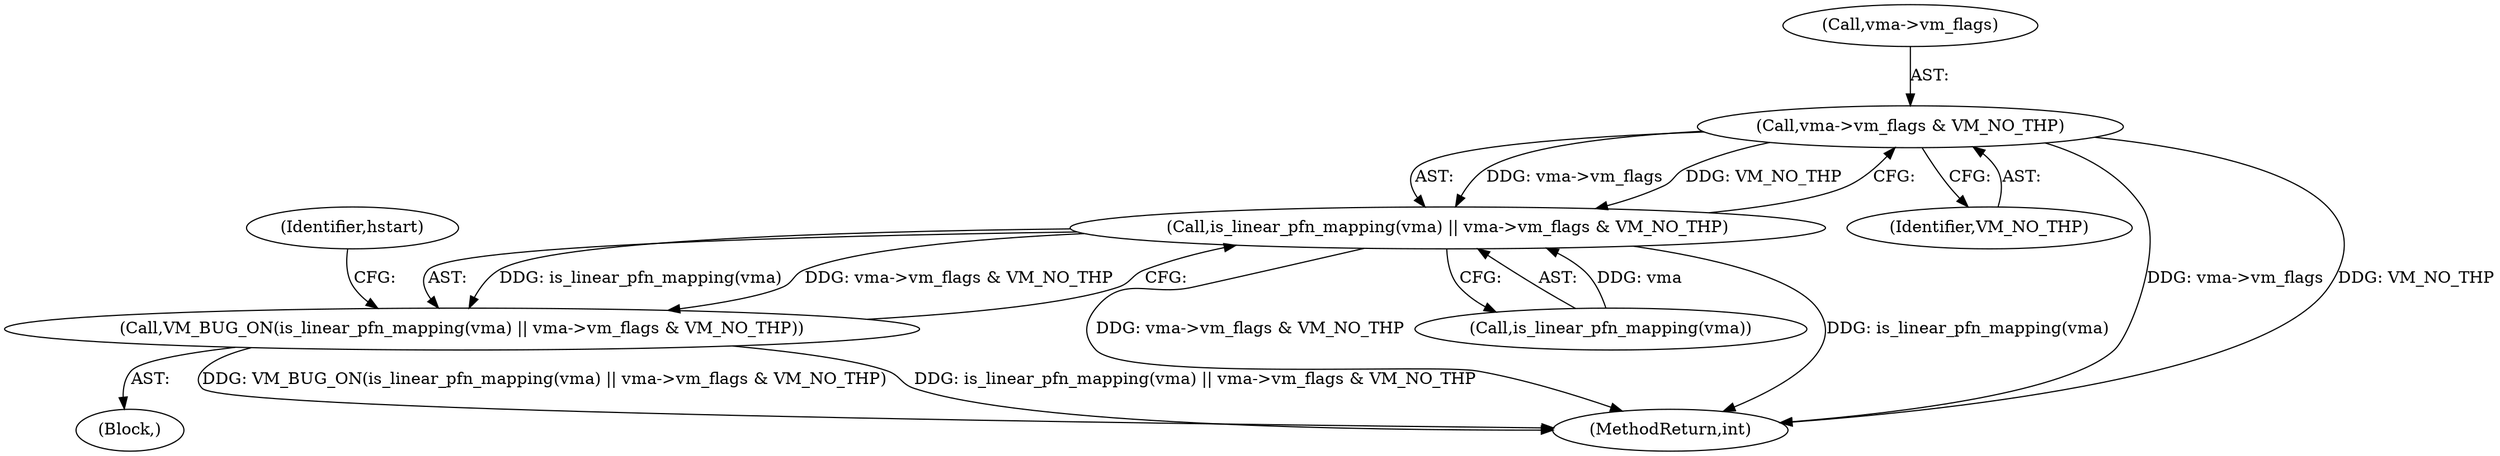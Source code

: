 digraph "0_linux_78f11a255749d09025f54d4e2df4fbcb031530e2_1@pointer" {
"1000125" [label="(Call,vma->vm_flags & VM_NO_THP)"];
"1000122" [label="(Call,is_linear_pfn_mapping(vma) || vma->vm_flags & VM_NO_THP)"];
"1000121" [label="(Call,VM_BUG_ON(is_linear_pfn_mapping(vma) || vma->vm_flags & VM_NO_THP))"];
"1000126" [label="(Call,vma->vm_flags)"];
"1000105" [label="(Block,)"];
"1000129" [label="(Identifier,VM_NO_THP)"];
"1000131" [label="(Identifier,hstart)"];
"1000125" [label="(Call,vma->vm_flags & VM_NO_THP)"];
"1000121" [label="(Call,VM_BUG_ON(is_linear_pfn_mapping(vma) || vma->vm_flags & VM_NO_THP))"];
"1000123" [label="(Call,is_linear_pfn_mapping(vma))"];
"1000122" [label="(Call,is_linear_pfn_mapping(vma) || vma->vm_flags & VM_NO_THP)"];
"1000155" [label="(MethodReturn,int)"];
"1000125" -> "1000122"  [label="AST: "];
"1000125" -> "1000129"  [label="CFG: "];
"1000126" -> "1000125"  [label="AST: "];
"1000129" -> "1000125"  [label="AST: "];
"1000122" -> "1000125"  [label="CFG: "];
"1000125" -> "1000155"  [label="DDG: vma->vm_flags"];
"1000125" -> "1000155"  [label="DDG: VM_NO_THP"];
"1000125" -> "1000122"  [label="DDG: vma->vm_flags"];
"1000125" -> "1000122"  [label="DDG: VM_NO_THP"];
"1000122" -> "1000121"  [label="AST: "];
"1000122" -> "1000123"  [label="CFG: "];
"1000123" -> "1000122"  [label="AST: "];
"1000121" -> "1000122"  [label="CFG: "];
"1000122" -> "1000155"  [label="DDG: vma->vm_flags & VM_NO_THP"];
"1000122" -> "1000155"  [label="DDG: is_linear_pfn_mapping(vma)"];
"1000122" -> "1000121"  [label="DDG: is_linear_pfn_mapping(vma)"];
"1000122" -> "1000121"  [label="DDG: vma->vm_flags & VM_NO_THP"];
"1000123" -> "1000122"  [label="DDG: vma"];
"1000121" -> "1000105"  [label="AST: "];
"1000131" -> "1000121"  [label="CFG: "];
"1000121" -> "1000155"  [label="DDG: VM_BUG_ON(is_linear_pfn_mapping(vma) || vma->vm_flags & VM_NO_THP)"];
"1000121" -> "1000155"  [label="DDG: is_linear_pfn_mapping(vma) || vma->vm_flags & VM_NO_THP"];
}
